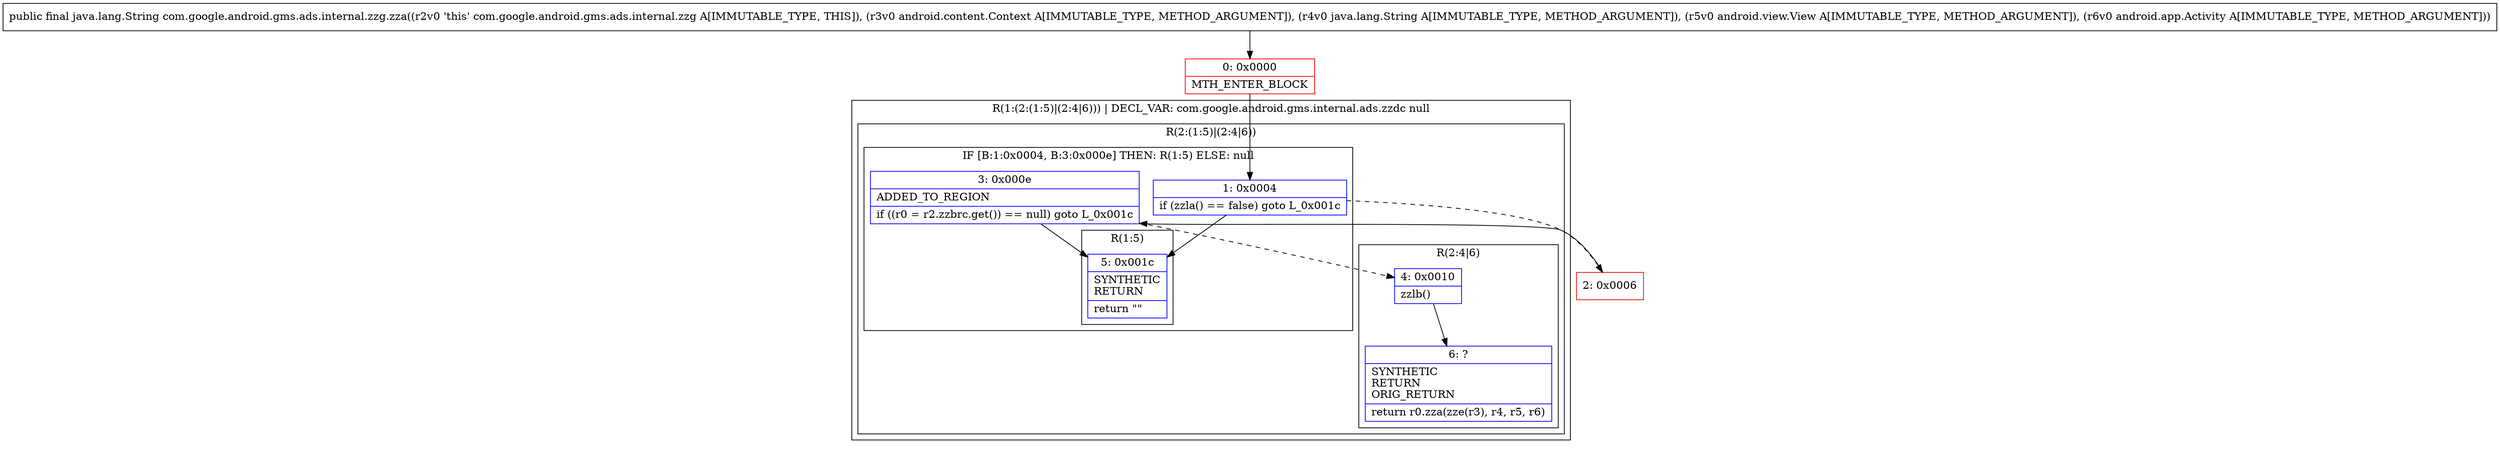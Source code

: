 digraph "CFG forcom.google.android.gms.ads.internal.zzg.zza(Landroid\/content\/Context;Ljava\/lang\/String;Landroid\/view\/View;Landroid\/app\/Activity;)Ljava\/lang\/String;" {
subgraph cluster_Region_75960061 {
label = "R(1:(2:(1:5)|(2:4|6))) | DECL_VAR: com.google.android.gms.internal.ads.zzdc null\l";
node [shape=record,color=blue];
subgraph cluster_Region_698005614 {
label = "R(2:(1:5)|(2:4|6))";
node [shape=record,color=blue];
subgraph cluster_IfRegion_951667630 {
label = "IF [B:1:0x0004, B:3:0x000e] THEN: R(1:5) ELSE: null";
node [shape=record,color=blue];
Node_1 [shape=record,label="{1\:\ 0x0004|if (zzla() == false) goto L_0x001c\l}"];
Node_3 [shape=record,label="{3\:\ 0x000e|ADDED_TO_REGION\l|if ((r0 = r2.zzbrc.get()) == null) goto L_0x001c\l}"];
subgraph cluster_Region_798168062 {
label = "R(1:5)";
node [shape=record,color=blue];
Node_5 [shape=record,label="{5\:\ 0x001c|SYNTHETIC\lRETURN\l|return \"\"\l}"];
}
}
subgraph cluster_Region_333385751 {
label = "R(2:4|6)";
node [shape=record,color=blue];
Node_4 [shape=record,label="{4\:\ 0x0010|zzlb()\l}"];
Node_6 [shape=record,label="{6\:\ ?|SYNTHETIC\lRETURN\lORIG_RETURN\l|return r0.zza(zze(r3), r4, r5, r6)\l}"];
}
}
}
Node_0 [shape=record,color=red,label="{0\:\ 0x0000|MTH_ENTER_BLOCK\l}"];
Node_2 [shape=record,color=red,label="{2\:\ 0x0006}"];
MethodNode[shape=record,label="{public final java.lang.String com.google.android.gms.ads.internal.zzg.zza((r2v0 'this' com.google.android.gms.ads.internal.zzg A[IMMUTABLE_TYPE, THIS]), (r3v0 android.content.Context A[IMMUTABLE_TYPE, METHOD_ARGUMENT]), (r4v0 java.lang.String A[IMMUTABLE_TYPE, METHOD_ARGUMENT]), (r5v0 android.view.View A[IMMUTABLE_TYPE, METHOD_ARGUMENT]), (r6v0 android.app.Activity A[IMMUTABLE_TYPE, METHOD_ARGUMENT])) }"];
MethodNode -> Node_0;
Node_1 -> Node_2[style=dashed];
Node_1 -> Node_5;
Node_3 -> Node_4[style=dashed];
Node_3 -> Node_5;
Node_4 -> Node_6;
Node_0 -> Node_1;
Node_2 -> Node_3;
}

